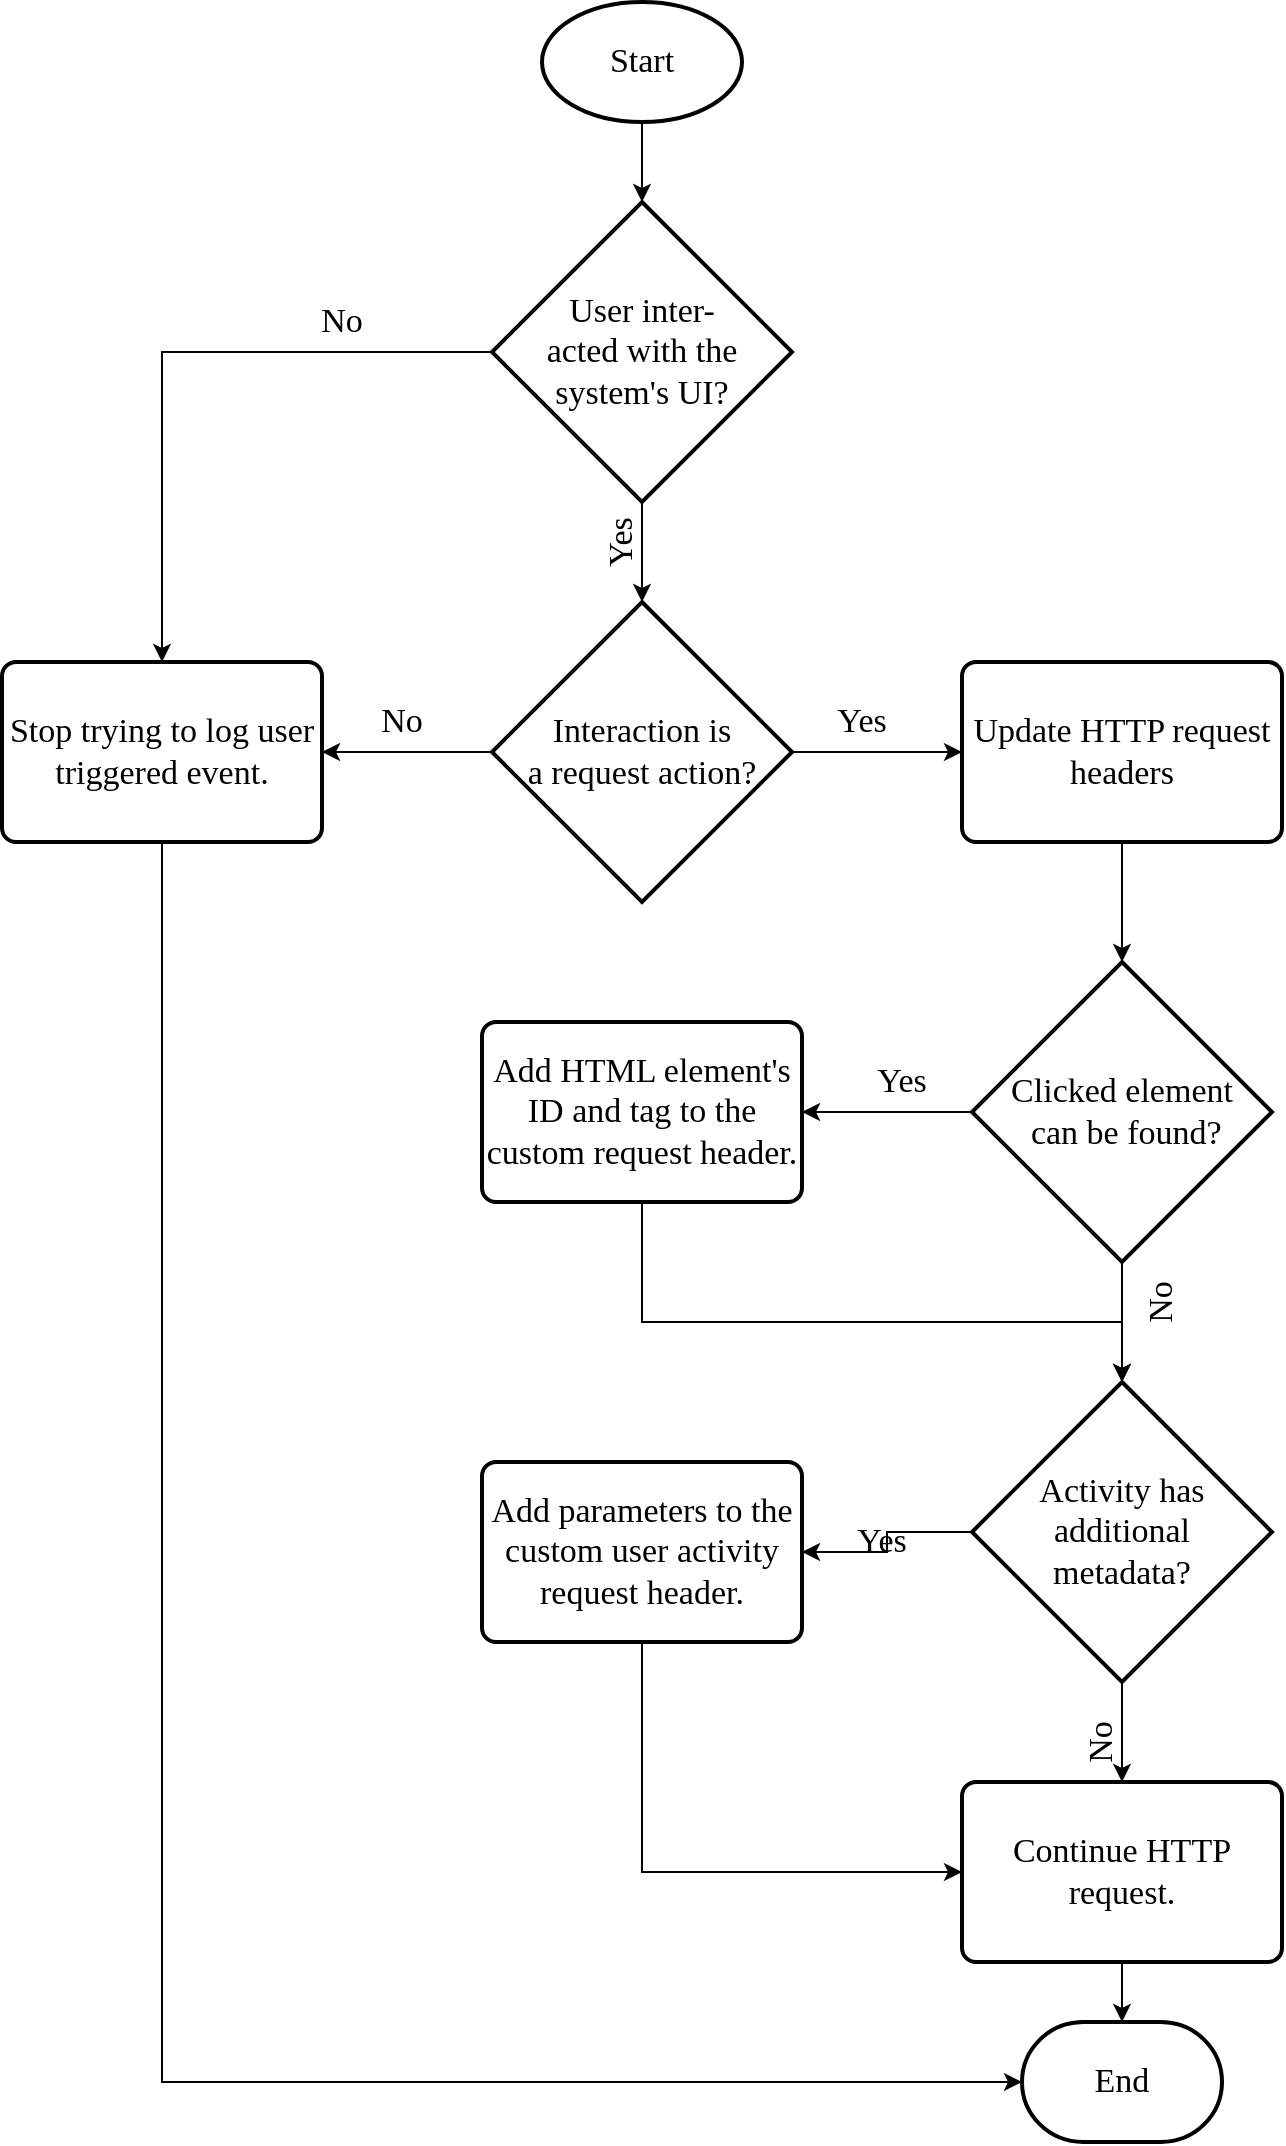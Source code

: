 <mxfile version="20.3.0" type="device"><diagram id="aup2Fgcph3yYs3ryoIUO" name="Page-1"><mxGraphModel dx="1422" dy="865" grid="1" gridSize="10" guides="1" tooltips="1" connect="1" arrows="1" fold="1" page="1" pageScale="1" pageWidth="850" pageHeight="1100" math="0" shadow="0"><root><mxCell id="0"/><mxCell id="1" parent="0"/><mxCell id="-E-NBBlXDqO9fobENhKo-63" style="edgeStyle=orthogonalEdgeStyle;rounded=0;orthogonalLoop=1;jettySize=auto;html=1;exitX=0.5;exitY=1;exitDx=0;exitDy=0;exitPerimeter=0;entryX=0.5;entryY=0;entryDx=0;entryDy=0;entryPerimeter=0;fontFamily=Times New Roman;fontSize=17;" parent="1" source="-E-NBBlXDqO9fobENhKo-4" target="-E-NBBlXDqO9fobENhKo-62" edge="1"><mxGeometry relative="1" as="geometry"/></mxCell><mxCell id="-E-NBBlXDqO9fobENhKo-4" value="Start" style="strokeWidth=2;html=1;shape=mxgraph.flowchart.start_1;whiteSpace=wrap;fontFamily=Times New Roman;fillColor=none;fontSize=17;" parent="1" vertex="1"><mxGeometry x="350" y="20" width="100" height="60" as="geometry"/></mxCell><mxCell id="2POAIzPqyDHcovBYJTeJ-4" style="edgeStyle=orthogonalEdgeStyle;rounded=0;orthogonalLoop=1;jettySize=auto;html=1;exitX=1;exitY=0.5;exitDx=0;exitDy=0;exitPerimeter=0;" parent="1" source="-E-NBBlXDqO9fobENhKo-7" target="-E-NBBlXDqO9fobENhKo-72" edge="1"><mxGeometry relative="1" as="geometry"/></mxCell><mxCell id="2POAIzPqyDHcovBYJTeJ-21" style="edgeStyle=orthogonalEdgeStyle;rounded=0;orthogonalLoop=1;jettySize=auto;html=1;exitX=0;exitY=0.5;exitDx=0;exitDy=0;exitPerimeter=0;entryX=1;entryY=0.5;entryDx=0;entryDy=0;" parent="1" source="-E-NBBlXDqO9fobENhKo-7" target="2POAIzPqyDHcovBYJTeJ-20" edge="1"><mxGeometry relative="1" as="geometry"/></mxCell><mxCell id="-E-NBBlXDqO9fobENhKo-7" value="Interaction is&lt;br&gt;a request action?" style="strokeWidth=2;html=1;shape=mxgraph.flowchart.decision;whiteSpace=wrap;fontFamily=Times New Roman;fillColor=none;fontSize=17;" parent="1" vertex="1"><mxGeometry x="325" y="320" width="150" height="150" as="geometry"/></mxCell><mxCell id="-E-NBBlXDqO9fobENhKo-64" style="edgeStyle=orthogonalEdgeStyle;rounded=0;orthogonalLoop=1;jettySize=auto;html=1;exitX=0.5;exitY=1;exitDx=0;exitDy=0;exitPerimeter=0;entryX=0.5;entryY=0;entryDx=0;entryDy=0;entryPerimeter=0;fontFamily=Times New Roman;fontSize=17;" parent="1" source="-E-NBBlXDqO9fobENhKo-62" target="-E-NBBlXDqO9fobENhKo-7" edge="1"><mxGeometry relative="1" as="geometry"/></mxCell><mxCell id="2POAIzPqyDHcovBYJTeJ-24" style="edgeStyle=orthogonalEdgeStyle;rounded=0;orthogonalLoop=1;jettySize=auto;html=1;exitX=0;exitY=0.5;exitDx=0;exitDy=0;exitPerimeter=0;entryX=0.5;entryY=0;entryDx=0;entryDy=0;" parent="1" source="-E-NBBlXDqO9fobENhKo-62" target="2POAIzPqyDHcovBYJTeJ-20" edge="1"><mxGeometry relative="1" as="geometry"/></mxCell><mxCell id="-E-NBBlXDqO9fobENhKo-62" value="User inter-&lt;br&gt;acted with the system's UI?" style="strokeWidth=2;html=1;shape=mxgraph.flowchart.decision;whiteSpace=wrap;fontFamily=Times New Roman;fillColor=none;fontSize=17;" parent="1" vertex="1"><mxGeometry x="325" y="120" width="150" height="150" as="geometry"/></mxCell><mxCell id="-E-NBBlXDqO9fobENhKo-68" value="End" style="strokeWidth=2;html=1;shape=mxgraph.flowchart.terminator;whiteSpace=wrap;fillColor=none;fontFamily=Times New Roman;fontSize=17;" parent="1" vertex="1"><mxGeometry x="590" y="1030" width="100" height="60" as="geometry"/></mxCell><mxCell id="2POAIzPqyDHcovBYJTeJ-5" style="edgeStyle=orthogonalEdgeStyle;rounded=0;orthogonalLoop=1;jettySize=auto;html=1;exitX=0.5;exitY=1;exitDx=0;exitDy=0;entryX=0.5;entryY=0;entryDx=0;entryDy=0;entryPerimeter=0;" parent="1" source="-E-NBBlXDqO9fobENhKo-72" target="2POAIzPqyDHcovBYJTeJ-3" edge="1"><mxGeometry relative="1" as="geometry"/></mxCell><mxCell id="-E-NBBlXDqO9fobENhKo-72" value="Update HTTP request headers" style="rounded=1;whiteSpace=wrap;html=1;absoluteArcSize=1;arcSize=14;strokeWidth=2;fontFamily=Times New Roman;fillColor=none;fontSize=17;" parent="1" vertex="1"><mxGeometry x="560" y="350" width="160" height="90" as="geometry"/></mxCell><mxCell id="5l1wR-vNBONqPR36sEd1-4" style="edgeStyle=orthogonalEdgeStyle;rounded=0;orthogonalLoop=1;jettySize=auto;html=1;exitX=0;exitY=0.5;exitDx=0;exitDy=0;exitPerimeter=0;entryX=1;entryY=0.5;entryDx=0;entryDy=0;" parent="1" source="-E-NBBlXDqO9fobENhKo-74" target="2POAIzPqyDHcovBYJTeJ-12" edge="1"><mxGeometry relative="1" as="geometry"/></mxCell><mxCell id="5l1wR-vNBONqPR36sEd1-5" style="edgeStyle=orthogonalEdgeStyle;rounded=0;orthogonalLoop=1;jettySize=auto;html=1;exitX=0.5;exitY=1;exitDx=0;exitDy=0;exitPerimeter=0;entryX=0.5;entryY=0;entryDx=0;entryDy=0;" parent="1" source="-E-NBBlXDqO9fobENhKo-74" target="2POAIzPqyDHcovBYJTeJ-8" edge="1"><mxGeometry relative="1" as="geometry"/></mxCell><mxCell id="-E-NBBlXDqO9fobENhKo-74" value="Activity has additional &lt;br&gt;metadata?" style="strokeWidth=2;html=1;shape=mxgraph.flowchart.decision;whiteSpace=wrap;fontFamily=Times New Roman;fillColor=none;fontSize=17;" parent="1" vertex="1"><mxGeometry x="565" y="710" width="150" height="150" as="geometry"/></mxCell><mxCell id="wACyunsLg2H-0pYVuATJ-4" style="edgeStyle=orthogonalEdgeStyle;rounded=0;orthogonalLoop=1;jettySize=auto;html=1;exitX=0.5;exitY=1;exitDx=0;exitDy=0;" edge="1" parent="1" source="-E-NBBlXDqO9fobENhKo-84"><mxGeometry relative="1" as="geometry"><mxPoint x="640" y="710" as="targetPoint"/><Array as="points"><mxPoint x="400" y="680"/><mxPoint x="640" y="680"/></Array></mxGeometry></mxCell><mxCell id="-E-NBBlXDqO9fobENhKo-84" value="Add HTML element's ID and tag to the custom request header." style="rounded=1;whiteSpace=wrap;html=1;absoluteArcSize=1;arcSize=14;strokeWidth=2;fontFamily=Times New Roman;fillColor=none;fontSize=17;" parent="1" vertex="1"><mxGeometry x="320" y="530" width="160" height="90" as="geometry"/></mxCell><mxCell id="-E-NBBlXDqO9fobENhKo-95" value="Yes" style="text;html=1;strokeColor=none;fillColor=none;align=center;verticalAlign=middle;whiteSpace=wrap;rounded=0;fontFamily=Times New Roman;rotation=-90;fontSize=17;" parent="1" vertex="1"><mxGeometry x="370" y="280" width="40" height="20" as="geometry"/></mxCell><mxCell id="-E-NBBlXDqO9fobENhKo-100" value="Yes" style="text;html=1;strokeColor=none;fillColor=none;align=center;verticalAlign=middle;whiteSpace=wrap;rounded=0;fontFamily=Times New Roman;rotation=0;fontSize=17;" parent="1" vertex="1"><mxGeometry x="500" y="779.999" width="40" height="20" as="geometry"/></mxCell><mxCell id="2POAIzPqyDHcovBYJTeJ-2" value="No" style="text;html=1;strokeColor=none;fillColor=none;align=center;verticalAlign=middle;whiteSpace=wrap;rounded=0;fontFamily=Times New Roman;rotation=0;fontSize=17;" parent="1" vertex="1"><mxGeometry x="230" y="170" width="40" height="20" as="geometry"/></mxCell><mxCell id="2POAIzPqyDHcovBYJTeJ-6" style="edgeStyle=orthogonalEdgeStyle;rounded=0;orthogonalLoop=1;jettySize=auto;html=1;entryX=1;entryY=0.5;entryDx=0;entryDy=0;" parent="1" source="2POAIzPqyDHcovBYJTeJ-3" target="-E-NBBlXDqO9fobENhKo-84" edge="1"><mxGeometry relative="1" as="geometry"/></mxCell><mxCell id="wACyunsLg2H-0pYVuATJ-3" style="edgeStyle=orthogonalEdgeStyle;rounded=0;orthogonalLoop=1;jettySize=auto;html=1;exitX=0.5;exitY=1;exitDx=0;exitDy=0;exitPerimeter=0;entryX=0.5;entryY=0;entryDx=0;entryDy=0;entryPerimeter=0;" edge="1" parent="1" source="2POAIzPqyDHcovBYJTeJ-3" target="-E-NBBlXDqO9fobENhKo-74"><mxGeometry relative="1" as="geometry"/></mxCell><mxCell id="2POAIzPqyDHcovBYJTeJ-3" value="Clicked element&lt;br&gt;&amp;nbsp;can be found?" style="strokeWidth=2;html=1;shape=mxgraph.flowchart.decision;whiteSpace=wrap;fontFamily=Times New Roman;fillColor=none;fontSize=17;" parent="1" vertex="1"><mxGeometry x="565" y="500" width="150" height="150" as="geometry"/></mxCell><mxCell id="2POAIzPqyDHcovBYJTeJ-7" value="Yes" style="text;html=1;strokeColor=none;fillColor=none;align=center;verticalAlign=middle;whiteSpace=wrap;rounded=0;fontFamily=Times New Roman;rotation=0;fontSize=17;" parent="1" vertex="1"><mxGeometry x="510" y="550" width="40" height="20" as="geometry"/></mxCell><mxCell id="2POAIzPqyDHcovBYJTeJ-17" style="edgeStyle=orthogonalEdgeStyle;rounded=0;orthogonalLoop=1;jettySize=auto;html=1;exitX=0.5;exitY=1;exitDx=0;exitDy=0;entryX=0.5;entryY=0;entryDx=0;entryDy=0;entryPerimeter=0;" parent="1" source="2POAIzPqyDHcovBYJTeJ-8" target="-E-NBBlXDqO9fobENhKo-68" edge="1"><mxGeometry relative="1" as="geometry"/></mxCell><mxCell id="2POAIzPqyDHcovBYJTeJ-8" value="Continue HTTP request." style="rounded=1;whiteSpace=wrap;html=1;absoluteArcSize=1;arcSize=14;strokeWidth=2;fontFamily=Times New Roman;fillColor=none;fontSize=17;" parent="1" vertex="1"><mxGeometry x="560" y="910" width="160" height="90" as="geometry"/></mxCell><mxCell id="5l1wR-vNBONqPR36sEd1-6" style="edgeStyle=orthogonalEdgeStyle;rounded=0;orthogonalLoop=1;jettySize=auto;html=1;exitX=0.5;exitY=1;exitDx=0;exitDy=0;entryX=0;entryY=0.5;entryDx=0;entryDy=0;" parent="1" source="2POAIzPqyDHcovBYJTeJ-12" target="2POAIzPqyDHcovBYJTeJ-8" edge="1"><mxGeometry relative="1" as="geometry"/></mxCell><mxCell id="2POAIzPqyDHcovBYJTeJ-12" value="Add parameters to the custom user activity request header.&lt;span style=&quot;color: rgba(0, 0, 0, 0); font-family: monospace; font-size: 0px; text-align: start;&quot;&gt;%3CmxGraphModel%3E%3Croot%3E%3CmxCell%20id%3D%220%22%2F%3E%3CmxCell%20id%3D%221%22%20parent%3D%220%22%2F%3E%3CmxCell%20id%3D%222%22%20value%3D%22Continue%20AJAX%20request.%22%20style%3D%22rounded%3D1%3BwhiteSpace%3Dwrap%3Bhtml%3D1%3BabsoluteArcSize%3D1%3BarcSize%3D14%3BstrokeWidth%3D2%3BfontFamily%3DTimes%20New%20Roman%3BfillColor%3Dnone%3BfontSize%3D17%3B%22%20vertex%3D%221%22%20parent%3D%221%22%3E%3CmxGeometry%20x%3D%22560%22%20y%3D%22950%22%20width%3D%22160%22%20height%3D%2290%22%20as%3D%22geometry%22%2F%3E%3C%2FmxCell%3E%3C%2Froot%3E%3C%2FmxGraphModel%3E&lt;/span&gt;" style="rounded=1;whiteSpace=wrap;html=1;absoluteArcSize=1;arcSize=14;strokeWidth=2;fontFamily=Times New Roman;fillColor=none;fontSize=17;" parent="1" vertex="1"><mxGeometry x="320" y="750" width="160" height="90" as="geometry"/></mxCell><mxCell id="2POAIzPqyDHcovBYJTeJ-15" value="No" style="text;html=1;strokeColor=none;fillColor=none;align=center;verticalAlign=middle;whiteSpace=wrap;rounded=0;fontFamily=Times New Roman;rotation=-90;fontSize=17;" parent="1" vertex="1"><mxGeometry x="610" y="880" width="40" height="20" as="geometry"/></mxCell><mxCell id="2POAIzPqyDHcovBYJTeJ-22" style="edgeStyle=orthogonalEdgeStyle;rounded=0;orthogonalLoop=1;jettySize=auto;html=1;exitX=0.5;exitY=1;exitDx=0;exitDy=0;entryX=0;entryY=0.5;entryDx=0;entryDy=0;entryPerimeter=0;" parent="1" source="2POAIzPqyDHcovBYJTeJ-20" target="-E-NBBlXDqO9fobENhKo-68" edge="1"><mxGeometry relative="1" as="geometry"/></mxCell><mxCell id="2POAIzPqyDHcovBYJTeJ-20" value="Stop trying to log user triggered event." style="rounded=1;whiteSpace=wrap;html=1;absoluteArcSize=1;arcSize=14;strokeWidth=2;fontFamily=Times New Roman;fillColor=none;fontSize=17;" parent="1" vertex="1"><mxGeometry x="80" y="350" width="160" height="90" as="geometry"/></mxCell><mxCell id="5l1wR-vNBONqPR36sEd1-7" value="No" style="text;html=1;strokeColor=none;fillColor=none;align=center;verticalAlign=middle;whiteSpace=wrap;rounded=0;fontFamily=Times New Roman;rotation=-90;fontSize=17;" parent="1" vertex="1"><mxGeometry x="640" y="660" width="40" height="20" as="geometry"/></mxCell><mxCell id="wACyunsLg2H-0pYVuATJ-1" value="No" style="text;html=1;strokeColor=none;fillColor=none;align=center;verticalAlign=middle;whiteSpace=wrap;rounded=0;fontFamily=Times New Roman;rotation=0;fontSize=17;" vertex="1" parent="1"><mxGeometry x="260" y="370" width="40" height="20" as="geometry"/></mxCell><mxCell id="wACyunsLg2H-0pYVuATJ-2" value="Yes" style="text;html=1;strokeColor=none;fillColor=none;align=center;verticalAlign=middle;whiteSpace=wrap;rounded=0;fontFamily=Times New Roman;rotation=0;fontSize=17;" vertex="1" parent="1"><mxGeometry x="490" y="370" width="40" height="20" as="geometry"/></mxCell></root></mxGraphModel></diagram></mxfile>